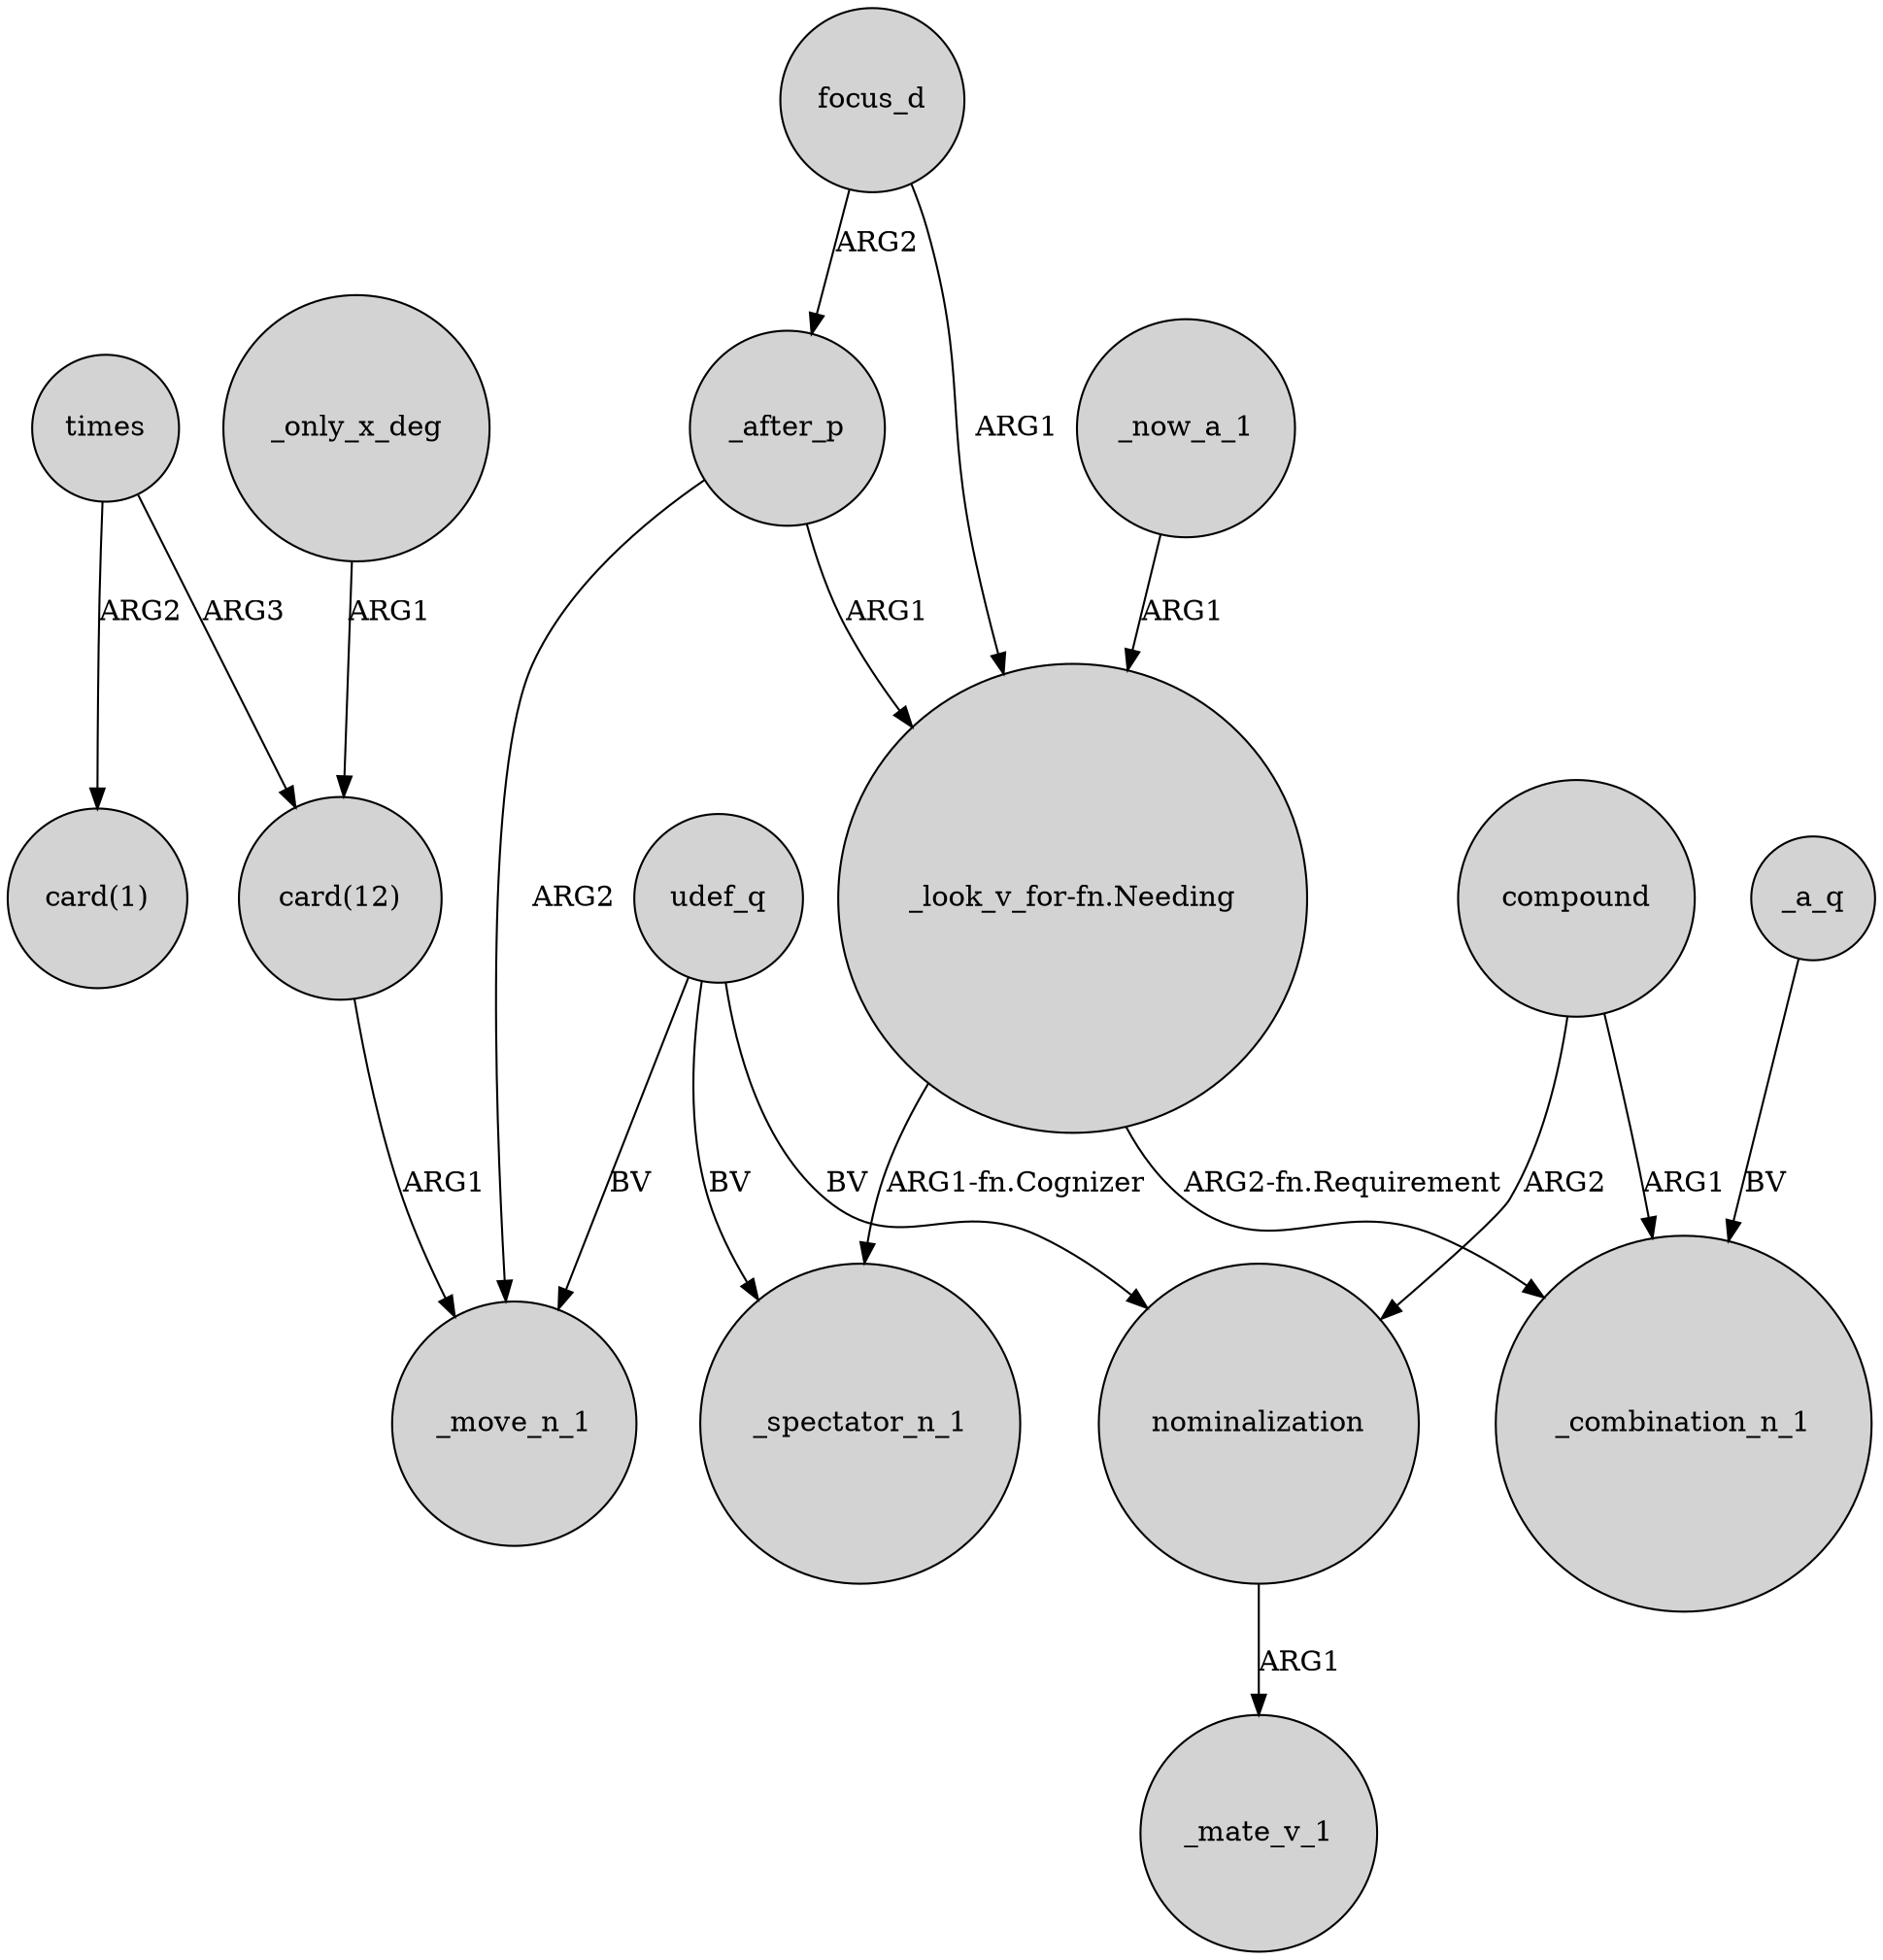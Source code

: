 digraph {
	node [shape=circle style=filled]
	times -> "card(1)" [label=ARG2]
	times -> "card(12)" [label=ARG3]
	nominalization -> _mate_v_1 [label=ARG1]
	_only_x_deg -> "card(12)" [label=ARG1]
	compound -> _combination_n_1 [label=ARG1]
	"card(12)" -> _move_n_1 [label=ARG1]
	focus_d -> "_look_v_for-fn.Needing" [label=ARG1]
	udef_q -> _spectator_n_1 [label=BV]
	_after_p -> "_look_v_for-fn.Needing" [label=ARG1]
	"_look_v_for-fn.Needing" -> _spectator_n_1 [label="ARG1-fn.Cognizer"]
	_a_q -> _combination_n_1 [label=BV]
	compound -> nominalization [label=ARG2]
	"_look_v_for-fn.Needing" -> _combination_n_1 [label="ARG2-fn.Requirement"]
	_after_p -> _move_n_1 [label=ARG2]
	focus_d -> _after_p [label=ARG2]
	_now_a_1 -> "_look_v_for-fn.Needing" [label=ARG1]
	udef_q -> nominalization [label=BV]
	udef_q -> _move_n_1 [label=BV]
}
